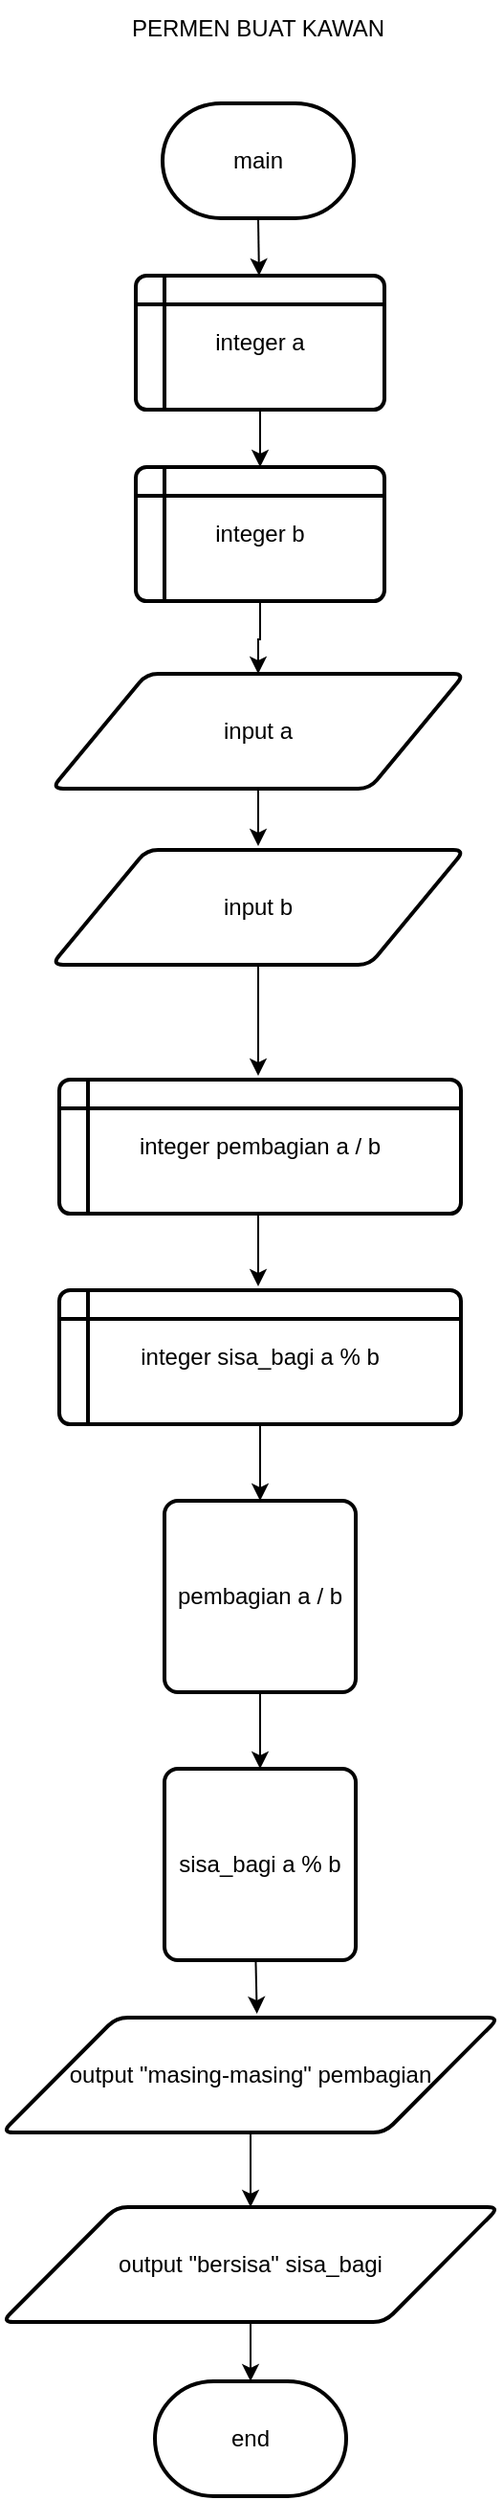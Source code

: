 <mxfile version="21.8.1" type="device">
  <diagram name="Halaman-1" id="5oePIoUgTwTzXYA9da8P">
    <mxGraphModel dx="880" dy="478" grid="1" gridSize="10" guides="1" tooltips="1" connect="1" arrows="1" fold="1" page="1" pageScale="1" pageWidth="827" pageHeight="1169" math="0" shadow="0">
      <root>
        <mxCell id="0" />
        <mxCell id="1" parent="0" />
        <mxCell id="mdZXmNyA0MQibc7VZlXn-1" value="main" style="strokeWidth=2;html=1;shape=mxgraph.flowchart.terminator;whiteSpace=wrap;" parent="1" vertex="1">
          <mxGeometry x="364" y="74" width="100" height="60" as="geometry" />
        </mxCell>
        <mxCell id="mdZXmNyA0MQibc7VZlXn-2" value="" style="endArrow=classic;html=1;rounded=0;exitX=0.5;exitY=1;exitDx=0;exitDy=0;exitPerimeter=0;" parent="1" target="mdZXmNyA0MQibc7VZlXn-3" edge="1">
          <mxGeometry width="50" height="50" relative="1" as="geometry">
            <mxPoint x="414" y="134" as="sourcePoint" />
            <mxPoint x="414" y="164" as="targetPoint" />
          </mxGeometry>
        </mxCell>
        <mxCell id="FaS61yw0eVl74K4PTQdU-2" value="" style="edgeStyle=orthogonalEdgeStyle;rounded=0;orthogonalLoop=1;jettySize=auto;html=1;" edge="1" parent="1" source="mdZXmNyA0MQibc7VZlXn-3" target="FaS61yw0eVl74K4PTQdU-1">
          <mxGeometry relative="1" as="geometry" />
        </mxCell>
        <mxCell id="mdZXmNyA0MQibc7VZlXn-3" value="integer a" style="shape=internalStorage;html=1;dx=15;dy=15;rounded=1;arcSize=8;strokeWidth=2;whiteSpace=wrap;" parent="1" vertex="1">
          <mxGeometry x="350" y="164" width="130" height="70" as="geometry" />
        </mxCell>
        <mxCell id="mdZXmNyA0MQibc7VZlXn-4" value="input a" style="shape=parallelogram;html=1;strokeWidth=2;perimeter=parallelogramPerimeter;rounded=1;arcSize=12;size=0.23;whiteSpace=wrap;" parent="1" vertex="1">
          <mxGeometry x="306" y="372" width="216" height="60" as="geometry" />
        </mxCell>
        <mxCell id="mdZXmNyA0MQibc7VZlXn-8" value="" style="endArrow=classic;html=1;rounded=0;exitX=0.5;exitY=1;exitDx=0;exitDy=0;entryX=0.5;entryY=0;entryDx=0;entryDy=0;" parent="1" source="mdZXmNyA0MQibc7VZlXn-4" edge="1">
          <mxGeometry width="50" height="50" relative="1" as="geometry">
            <mxPoint x="360" y="512" as="sourcePoint" />
            <mxPoint x="414" y="462" as="targetPoint" />
          </mxGeometry>
        </mxCell>
        <mxCell id="mdZXmNyA0MQibc7VZlXn-9" value="" style="endArrow=classic;html=1;rounded=0;exitX=0.5;exitY=1;exitDx=0;exitDy=0;entryX=0.5;entryY=0;entryDx=0;entryDy=0;" parent="1" source="FaS61yw0eVl74K4PTQdU-4" edge="1">
          <mxGeometry width="50" height="50" relative="1" as="geometry">
            <mxPoint x="414" y="532" as="sourcePoint" />
            <mxPoint x="414" y="582" as="targetPoint" />
          </mxGeometry>
        </mxCell>
        <mxCell id="mdZXmNyA0MQibc7VZlXn-13" value="" style="endArrow=classic;html=1;rounded=0;exitX=0.5;exitY=1;exitDx=0;exitDy=0;" parent="1" edge="1">
          <mxGeometry width="50" height="50" relative="1" as="geometry">
            <mxPoint x="412" y="1012" as="sourcePoint" />
            <mxPoint x="413.333" y="1072" as="targetPoint" />
          </mxGeometry>
        </mxCell>
        <mxCell id="mdZXmNyA0MQibc7VZlXn-17" value="" style="endArrow=classic;html=1;rounded=0;exitX=0.5;exitY=1;exitDx=0;exitDy=0;entryX=0.5;entryY=0;entryDx=0;entryDy=0;" parent="1" edge="1">
          <mxGeometry width="50" height="50" relative="1" as="geometry">
            <mxPoint x="414" y="652" as="sourcePoint" />
            <mxPoint x="414" y="692" as="targetPoint" />
          </mxGeometry>
        </mxCell>
        <mxCell id="FaS61yw0eVl74K4PTQdU-3" value="" style="edgeStyle=orthogonalEdgeStyle;rounded=0;orthogonalLoop=1;jettySize=auto;html=1;" edge="1" parent="1" source="FaS61yw0eVl74K4PTQdU-1" target="mdZXmNyA0MQibc7VZlXn-4">
          <mxGeometry relative="1" as="geometry" />
        </mxCell>
        <mxCell id="FaS61yw0eVl74K4PTQdU-1" value="integer b" style="shape=internalStorage;html=1;dx=15;dy=15;rounded=1;arcSize=8;strokeWidth=2;whiteSpace=wrap;" vertex="1" parent="1">
          <mxGeometry x="350" y="264" width="130" height="70" as="geometry" />
        </mxCell>
        <mxCell id="FaS61yw0eVl74K4PTQdU-4" value="input b" style="shape=parallelogram;html=1;strokeWidth=2;perimeter=parallelogramPerimeter;rounded=1;arcSize=12;size=0.23;whiteSpace=wrap;" vertex="1" parent="1">
          <mxGeometry x="306" y="464" width="216" height="60" as="geometry" />
        </mxCell>
        <mxCell id="FaS61yw0eVl74K4PTQdU-5" value="integer pembagian a / b" style="shape=internalStorage;html=1;dx=15;dy=15;rounded=1;arcSize=8;strokeWidth=2;whiteSpace=wrap;" vertex="1" parent="1">
          <mxGeometry x="310" y="584" width="210" height="70" as="geometry" />
        </mxCell>
        <mxCell id="FaS61yw0eVl74K4PTQdU-9" value="" style="edgeStyle=orthogonalEdgeStyle;rounded=0;orthogonalLoop=1;jettySize=auto;html=1;" edge="1" parent="1" source="FaS61yw0eVl74K4PTQdU-6" target="FaS61yw0eVl74K4PTQdU-7">
          <mxGeometry relative="1" as="geometry" />
        </mxCell>
        <mxCell id="FaS61yw0eVl74K4PTQdU-6" value="integer sisa_bagi a % b" style="shape=internalStorage;html=1;dx=15;dy=15;rounded=1;arcSize=8;strokeWidth=2;whiteSpace=wrap;" vertex="1" parent="1">
          <mxGeometry x="310" y="694" width="210" height="70" as="geometry" />
        </mxCell>
        <mxCell id="FaS61yw0eVl74K4PTQdU-10" value="" style="edgeStyle=orthogonalEdgeStyle;rounded=0;orthogonalLoop=1;jettySize=auto;html=1;" edge="1" parent="1" source="FaS61yw0eVl74K4PTQdU-7" target="FaS61yw0eVl74K4PTQdU-8">
          <mxGeometry relative="1" as="geometry" />
        </mxCell>
        <mxCell id="FaS61yw0eVl74K4PTQdU-7" value="pembagian a / b" style="rounded=1;html=1;absoluteArcSize=1;arcSize=14;strokeWidth=2;whiteSpace=wrap;" vertex="1" parent="1">
          <mxGeometry x="365" y="804" width="100" height="100" as="geometry" />
        </mxCell>
        <mxCell id="FaS61yw0eVl74K4PTQdU-8" value="sisa_bagi a % b" style="rounded=1;html=1;absoluteArcSize=1;arcSize=14;strokeWidth=2;whiteSpace=wrap;" vertex="1" parent="1">
          <mxGeometry x="365" y="944" width="100" height="100" as="geometry" />
        </mxCell>
        <mxCell id="FaS61yw0eVl74K4PTQdU-13" value="" style="edgeStyle=orthogonalEdgeStyle;rounded=0;orthogonalLoop=1;jettySize=auto;html=1;" edge="1" parent="1" source="FaS61yw0eVl74K4PTQdU-11" target="FaS61yw0eVl74K4PTQdU-12">
          <mxGeometry relative="1" as="geometry" />
        </mxCell>
        <mxCell id="FaS61yw0eVl74K4PTQdU-11" value="output &quot;masing-masing&quot; pembagian" style="shape=parallelogram;html=1;strokeWidth=2;perimeter=parallelogramPerimeter;rounded=1;arcSize=12;size=0.23;whiteSpace=wrap;" vertex="1" parent="1">
          <mxGeometry x="280" y="1074" width="260" height="60" as="geometry" />
        </mxCell>
        <mxCell id="FaS61yw0eVl74K4PTQdU-15" value="" style="edgeStyle=orthogonalEdgeStyle;rounded=0;orthogonalLoop=1;jettySize=auto;html=1;" edge="1" parent="1" source="FaS61yw0eVl74K4PTQdU-12" target="FaS61yw0eVl74K4PTQdU-14">
          <mxGeometry relative="1" as="geometry" />
        </mxCell>
        <mxCell id="FaS61yw0eVl74K4PTQdU-12" value="output &quot;bersisa&quot; sisa_bagi" style="shape=parallelogram;html=1;strokeWidth=2;perimeter=parallelogramPerimeter;rounded=1;arcSize=12;size=0.23;whiteSpace=wrap;" vertex="1" parent="1">
          <mxGeometry x="280" y="1173" width="260" height="60" as="geometry" />
        </mxCell>
        <mxCell id="FaS61yw0eVl74K4PTQdU-14" value="end" style="strokeWidth=2;html=1;shape=mxgraph.flowchart.terminator;whiteSpace=wrap;" vertex="1" parent="1">
          <mxGeometry x="360" y="1264" width="100" height="60" as="geometry" />
        </mxCell>
        <mxCell id="FaS61yw0eVl74K4PTQdU-16" value="PERMEN BUAT KAWAN" style="text;html=1;strokeColor=none;fillColor=none;align=center;verticalAlign=middle;whiteSpace=wrap;rounded=0;" vertex="1" parent="1">
          <mxGeometry x="346" y="20" width="136" height="30" as="geometry" />
        </mxCell>
      </root>
    </mxGraphModel>
  </diagram>
</mxfile>
